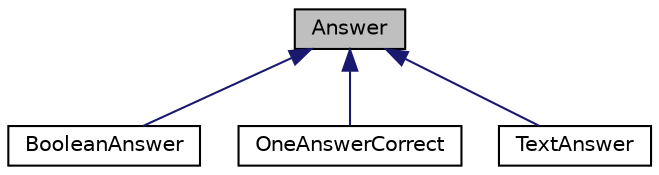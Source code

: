 digraph "Answer"
{
  edge [fontname="Helvetica",fontsize="10",labelfontname="Helvetica",labelfontsize="10"];
  node [fontname="Helvetica",fontsize="10",shape=record];
  Node0 [label="Answer",height=0.2,width=0.4,color="black", fillcolor="grey75", style="filled", fontcolor="black"];
  Node0 -> Node1 [dir="back",color="midnightblue",fontsize="10",style="solid",fontname="Helvetica"];
  Node1 [label="BooleanAnswer",height=0.2,width=0.4,color="black", fillcolor="white", style="filled",URL="$classBooleanAnswer.html"];
  Node0 -> Node2 [dir="back",color="midnightblue",fontsize="10",style="solid",fontname="Helvetica"];
  Node2 [label="OneAnswerCorrect",height=0.2,width=0.4,color="black", fillcolor="white", style="filled",URL="$classOneAnswerCorrect.html"];
  Node0 -> Node3 [dir="back",color="midnightblue",fontsize="10",style="solid",fontname="Helvetica"];
  Node3 [label="TextAnswer",height=0.2,width=0.4,color="black", fillcolor="white", style="filled",URL="$classTextAnswer.html"];
}
